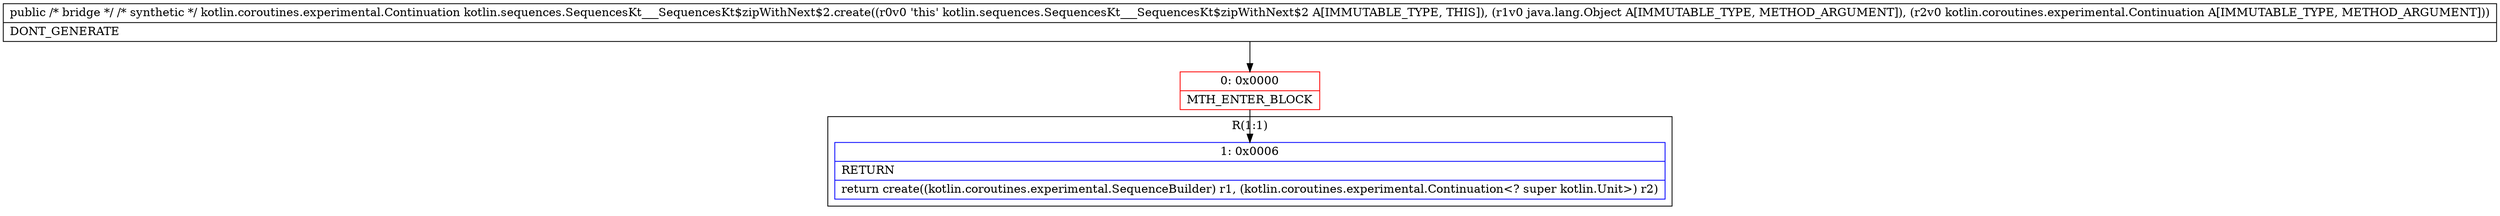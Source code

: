 digraph "CFG forkotlin.sequences.SequencesKt___SequencesKt$zipWithNext$2.create(Ljava\/lang\/Object;Lkotlin\/coroutines\/experimental\/Continuation;)Lkotlin\/coroutines\/experimental\/Continuation;" {
subgraph cluster_Region_1605637021 {
label = "R(1:1)";
node [shape=record,color=blue];
Node_1 [shape=record,label="{1\:\ 0x0006|RETURN\l|return create((kotlin.coroutines.experimental.SequenceBuilder) r1, (kotlin.coroutines.experimental.Continuation\<? super kotlin.Unit\>) r2)\l}"];
}
Node_0 [shape=record,color=red,label="{0\:\ 0x0000|MTH_ENTER_BLOCK\l}"];
MethodNode[shape=record,label="{public \/* bridge *\/ \/* synthetic *\/ kotlin.coroutines.experimental.Continuation kotlin.sequences.SequencesKt___SequencesKt$zipWithNext$2.create((r0v0 'this' kotlin.sequences.SequencesKt___SequencesKt$zipWithNext$2 A[IMMUTABLE_TYPE, THIS]), (r1v0 java.lang.Object A[IMMUTABLE_TYPE, METHOD_ARGUMENT]), (r2v0 kotlin.coroutines.experimental.Continuation A[IMMUTABLE_TYPE, METHOD_ARGUMENT]))  | DONT_GENERATE\l}"];
MethodNode -> Node_0;
Node_0 -> Node_1;
}

